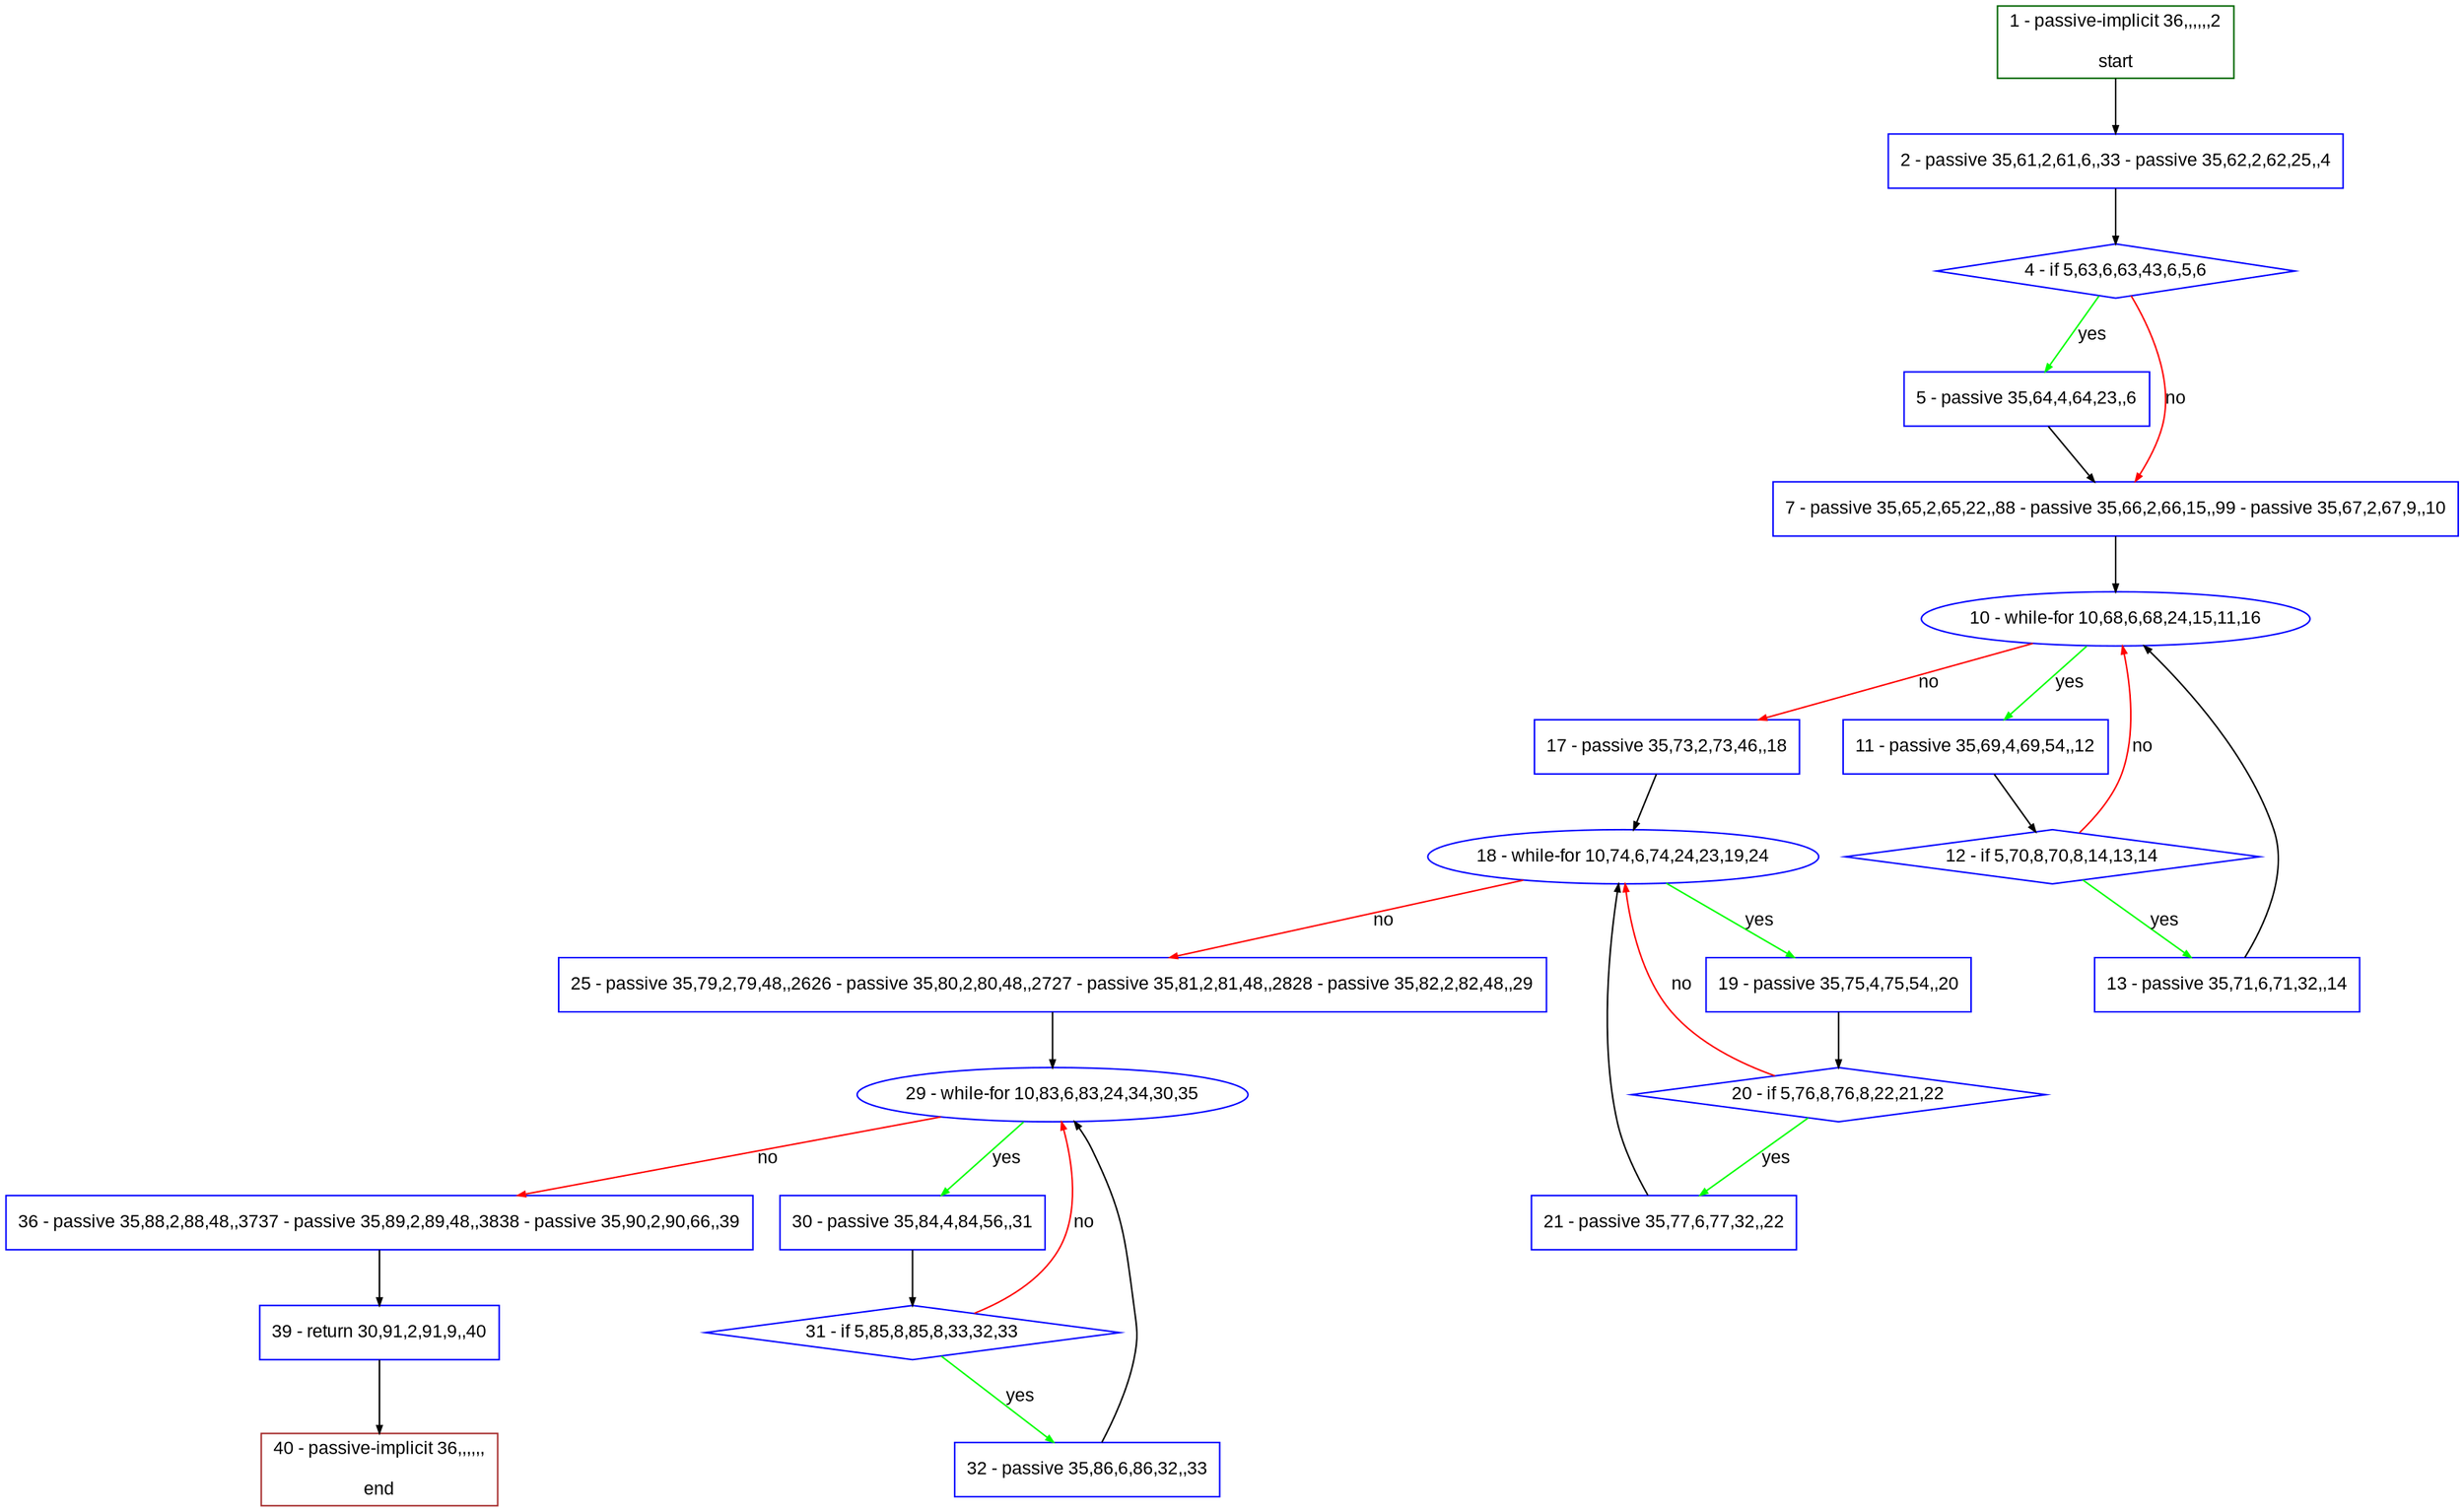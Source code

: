 digraph "" {
  graph [pack="true", label="", fontsize="12", packmode="clust", fontname="Arial", fillcolor="#FFFFCC", bgcolor="white", style="rounded,filled", compound="true"];
  node [node_initialized="no", label="", color="grey", fontsize="12", fillcolor="white", fontname="Arial", style="filled", shape="rectangle", compound="true", fixedsize="false"];
  edge [fontcolor="black", arrowhead="normal", arrowtail="none", arrowsize="0.5", ltail="", label="", color="black", fontsize="12", lhead="", fontname="Arial", dir="forward", compound="true"];
  __N1 [label="2 - passive 35,61,2,61,6,,33 - passive 35,62,2,62,25,,4", color="#0000ff", fillcolor="#ffffff", style="filled", shape="box"];
  __N2 [label="1 - passive-implicit 36,,,,,,2\n\nstart", color="#006400", fillcolor="#ffffff", style="filled", shape="box"];
  __N3 [label="4 - if 5,63,6,63,43,6,5,6", color="#0000ff", fillcolor="#ffffff", style="filled", shape="diamond"];
  __N4 [label="5 - passive 35,64,4,64,23,,6", color="#0000ff", fillcolor="#ffffff", style="filled", shape="box"];
  __N5 [label="7 - passive 35,65,2,65,22,,88 - passive 35,66,2,66,15,,99 - passive 35,67,2,67,9,,10", color="#0000ff", fillcolor="#ffffff", style="filled", shape="box"];
  __N6 [label="10 - while-for 10,68,6,68,24,15,11,16", color="#0000ff", fillcolor="#ffffff", style="filled", shape="oval"];
  __N7 [label="11 - passive 35,69,4,69,54,,12", color="#0000ff", fillcolor="#ffffff", style="filled", shape="box"];
  __N8 [label="17 - passive 35,73,2,73,46,,18", color="#0000ff", fillcolor="#ffffff", style="filled", shape="box"];
  __N9 [label="12 - if 5,70,8,70,8,14,13,14", color="#0000ff", fillcolor="#ffffff", style="filled", shape="diamond"];
  __N10 [label="13 - passive 35,71,6,71,32,,14", color="#0000ff", fillcolor="#ffffff", style="filled", shape="box"];
  __N11 [label="18 - while-for 10,74,6,74,24,23,19,24", color="#0000ff", fillcolor="#ffffff", style="filled", shape="oval"];
  __N12 [label="19 - passive 35,75,4,75,54,,20", color="#0000ff", fillcolor="#ffffff", style="filled", shape="box"];
  __N13 [label="25 - passive 35,79,2,79,48,,2626 - passive 35,80,2,80,48,,2727 - passive 35,81,2,81,48,,2828 - passive 35,82,2,82,48,,29", color="#0000ff", fillcolor="#ffffff", style="filled", shape="box"];
  __N14 [label="20 - if 5,76,8,76,8,22,21,22", color="#0000ff", fillcolor="#ffffff", style="filled", shape="diamond"];
  __N15 [label="21 - passive 35,77,6,77,32,,22", color="#0000ff", fillcolor="#ffffff", style="filled", shape="box"];
  __N16 [label="29 - while-for 10,83,6,83,24,34,30,35", color="#0000ff", fillcolor="#ffffff", style="filled", shape="oval"];
  __N17 [label="30 - passive 35,84,4,84,56,,31", color="#0000ff", fillcolor="#ffffff", style="filled", shape="box"];
  __N18 [label="36 - passive 35,88,2,88,48,,3737 - passive 35,89,2,89,48,,3838 - passive 35,90,2,90,66,,39", color="#0000ff", fillcolor="#ffffff", style="filled", shape="box"];
  __N19 [label="31 - if 5,85,8,85,8,33,32,33", color="#0000ff", fillcolor="#ffffff", style="filled", shape="diamond"];
  __N20 [label="32 - passive 35,86,6,86,32,,33", color="#0000ff", fillcolor="#ffffff", style="filled", shape="box"];
  __N21 [label="39 - return 30,91,2,91,9,,40", color="#0000ff", fillcolor="#ffffff", style="filled", shape="box"];
  __N22 [label="40 - passive-implicit 36,,,,,,\n\nend", color="#a52a2a", fillcolor="#ffffff", style="filled", shape="box"];
  __N2 -> __N1 [arrowhead="normal", arrowtail="none", color="#000000", label="", dir="forward"];
  __N1 -> __N3 [arrowhead="normal", arrowtail="none", color="#000000", label="", dir="forward"];
  __N3 -> __N4 [arrowhead="normal", arrowtail="none", color="#00ff00", label="yes", dir="forward"];
  __N3 -> __N5 [arrowhead="normal", arrowtail="none", color="#ff0000", label="no", dir="forward"];
  __N4 -> __N5 [arrowhead="normal", arrowtail="none", color="#000000", label="", dir="forward"];
  __N5 -> __N6 [arrowhead="normal", arrowtail="none", color="#000000", label="", dir="forward"];
  __N6 -> __N7 [arrowhead="normal", arrowtail="none", color="#00ff00", label="yes", dir="forward"];
  __N6 -> __N8 [arrowhead="normal", arrowtail="none", color="#ff0000", label="no", dir="forward"];
  __N7 -> __N9 [arrowhead="normal", arrowtail="none", color="#000000", label="", dir="forward"];
  __N9 -> __N6 [arrowhead="normal", arrowtail="none", color="#ff0000", label="no", dir="forward"];
  __N9 -> __N10 [arrowhead="normal", arrowtail="none", color="#00ff00", label="yes", dir="forward"];
  __N10 -> __N6 [arrowhead="normal", arrowtail="none", color="#000000", label="", dir="forward"];
  __N8 -> __N11 [arrowhead="normal", arrowtail="none", color="#000000", label="", dir="forward"];
  __N11 -> __N12 [arrowhead="normal", arrowtail="none", color="#00ff00", label="yes", dir="forward"];
  __N11 -> __N13 [arrowhead="normal", arrowtail="none", color="#ff0000", label="no", dir="forward"];
  __N12 -> __N14 [arrowhead="normal", arrowtail="none", color="#000000", label="", dir="forward"];
  __N14 -> __N11 [arrowhead="normal", arrowtail="none", color="#ff0000", label="no", dir="forward"];
  __N14 -> __N15 [arrowhead="normal", arrowtail="none", color="#00ff00", label="yes", dir="forward"];
  __N15 -> __N11 [arrowhead="normal", arrowtail="none", color="#000000", label="", dir="forward"];
  __N13 -> __N16 [arrowhead="normal", arrowtail="none", color="#000000", label="", dir="forward"];
  __N16 -> __N17 [arrowhead="normal", arrowtail="none", color="#00ff00", label="yes", dir="forward"];
  __N16 -> __N18 [arrowhead="normal", arrowtail="none", color="#ff0000", label="no", dir="forward"];
  __N17 -> __N19 [arrowhead="normal", arrowtail="none", color="#000000", label="", dir="forward"];
  __N19 -> __N16 [arrowhead="normal", arrowtail="none", color="#ff0000", label="no", dir="forward"];
  __N19 -> __N20 [arrowhead="normal", arrowtail="none", color="#00ff00", label="yes", dir="forward"];
  __N20 -> __N16 [arrowhead="normal", arrowtail="none", color="#000000", label="", dir="forward"];
  __N18 -> __N21 [arrowhead="normal", arrowtail="none", color="#000000", label="", dir="forward"];
  __N21 -> __N22 [arrowhead="normal", arrowtail="none", color="#000000", label="", dir="forward"];
}
